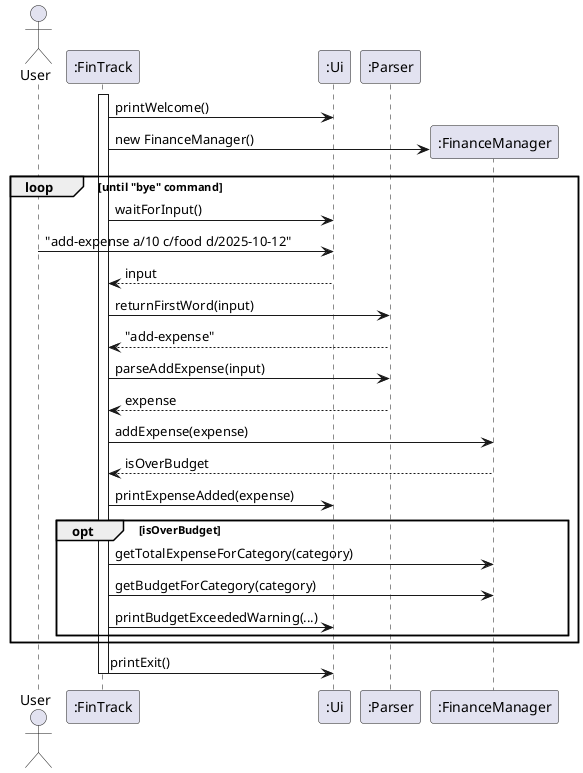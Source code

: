 @startuml
actor User
participant ":FinTrack" as FT
participant ":Ui" as UI
participant ":Parser" as P
participant ":FinanceManager" as FM

activate FT
FT -> UI: printWelcome()

create FM
FT -> FM: new FinanceManager()

loop until "bye" command
    FT -> UI: waitForInput()
    User -> UI: "add-expense a/10 c/food d/2025-10-12"
    UI --> FT: input

    FT -> P: returnFirstWord(input)
    P --> FT: "add-expense"

    FT -> P: parseAddExpense(input)
    P --> FT: expense

    FT -> FM: addExpense(expense)
    FM --> FT: isOverBudget

    FT -> UI: printExpenseAdded(expense)

    opt isOverBudget
        FT -> FM: getTotalExpenseForCategory(category)
        FT -> FM: getBudgetForCategory(category)
        FT -> UI: printBudgetExceededWarning(...)
    end
end

FT -> UI: printExit()

deactivate FT
@enduml